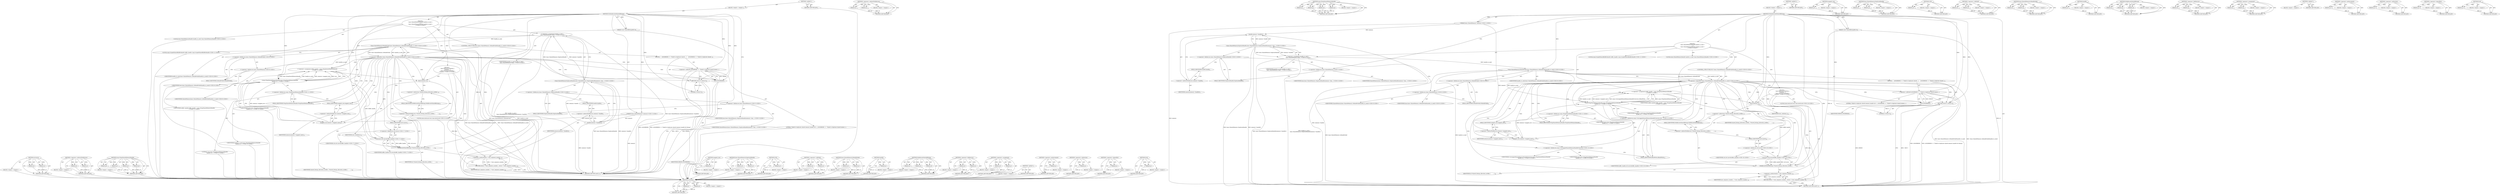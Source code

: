 digraph "lock" {
vulnerable_174 [label=<(METHOD,std.move)>];
vulnerable_175 [label=<(PARAM,p1)>];
vulnerable_176 [label=<(PARAM,p2)>];
vulnerable_177 [label=<(BLOCK,&lt;empty&gt;,&lt;empty&gt;)>];
vulnerable_178 [label=<(METHOD_RETURN,ANY)>];
vulnerable_126 [label=<(METHOD,&lt;operator&gt;.indirectFieldAccess)>];
vulnerable_127 [label=<(PARAM,p1)>];
vulnerable_128 [label=<(PARAM,p2)>];
vulnerable_129 [label=<(BLOCK,&lt;empty&gt;,&lt;empty&gt;)>];
vulnerable_130 [label=<(METHOD_RETURN,ANY)>];
vulnerable_149 [label=<(METHOD,mojo.WrapSharedMemoryHandle)>];
vulnerable_150 [label=<(PARAM,p1)>];
vulnerable_151 [label=<(PARAM,p2)>];
vulnerable_152 [label=<(PARAM,p3)>];
vulnerable_153 [label=<(PARAM,p4)>];
vulnerable_154 [label=<(BLOCK,&lt;empty&gt;,&lt;empty&gt;)>];
vulnerable_155 [label=<(METHOD_RETURN,ANY)>];
vulnerable_6 [label=<(METHOD,&lt;global&gt;)<SUB>1</SUB>>];
vulnerable_7 [label=<(BLOCK,&lt;empty&gt;,&lt;empty&gt;)<SUB>1</SUB>>];
vulnerable_8 [label=<(METHOD,NotifyAllocatedSharedBitmap)<SUB>1</SUB>>];
vulnerable_9 [label="<(PARAM,base::SharedMemory* memory)<SUB>2</SUB>>"];
vulnerable_10 [label=<(PARAM,const SharedBitmapId&amp; id)<SUB>3</SUB>>];
vulnerable_11 [label="<(BLOCK,{
  base::SharedMemoryHandle handle_to_send =
 ...,{
  base::SharedMemoryHandle handle_to_send =
 ...)<SUB>3</SUB>>"];
vulnerable_12 [label="<(LOCAL,base.SharedMemoryHandle handle_to_send: base.SharedMemoryHandle)<SUB>4</SUB>>"];
vulnerable_13 [label="<(&lt;operator&gt;.assignment,handle_to_send =
      base::SharedMemory::Dupl...)<SUB>4</SUB>>"];
vulnerable_14 [label="<(IDENTIFIER,handle_to_send,handle_to_send =
      base::SharedMemory::Dupl...)<SUB>4</SUB>>"];
vulnerable_15 [label="<(base.SharedMemory.DuplicateHandle,base::SharedMemory::DuplicateHandle(memory-&gt;han...)<SUB>5</SUB>>"];
vulnerable_16 [label="<(&lt;operator&gt;.fieldAccess,base::SharedMemory::DuplicateHandle)<SUB>5</SUB>>"];
vulnerable_17 [label="<(&lt;operator&gt;.fieldAccess,base::SharedMemory)<SUB>5</SUB>>"];
vulnerable_18 [label="<(IDENTIFIER,base,base::SharedMemory::DuplicateHandle(memory-&gt;han...)<SUB>5</SUB>>"];
vulnerable_19 [label="<(IDENTIFIER,SharedMemory,base::SharedMemory::DuplicateHandle(memory-&gt;han...)<SUB>5</SUB>>"];
vulnerable_20 [label=<(FIELD_IDENTIFIER,DuplicateHandle,DuplicateHandle)<SUB>5</SUB>>];
vulnerable_21 [label=<(handle,memory-&gt;handle())<SUB>5</SUB>>];
vulnerable_22 [label=<(&lt;operator&gt;.indirectFieldAccess,memory-&gt;handle)<SUB>5</SUB>>];
vulnerable_23 [label=<(IDENTIFIER,memory,memory-&gt;handle())<SUB>5</SUB>>];
vulnerable_24 [label=<(FIELD_IDENTIFIER,handle,handle)<SUB>5</SUB>>];
vulnerable_25 [label="<(CONTROL_STRUCTURE,IF,if (!base::SharedMemory::IsHandleValid(handle_to_send)))<SUB>6</SUB>>"];
vulnerable_26 [label="<(&lt;operator&gt;.logicalNot,!base::SharedMemory::IsHandleValid(handle_to_send))<SUB>6</SUB>>"];
vulnerable_27 [label="<(base.SharedMemory.IsHandleValid,base::SharedMemory::IsHandleValid(handle_to_send))<SUB>6</SUB>>"];
vulnerable_28 [label="<(&lt;operator&gt;.fieldAccess,base::SharedMemory::IsHandleValid)<SUB>6</SUB>>"];
vulnerable_29 [label="<(&lt;operator&gt;.fieldAccess,base::SharedMemory)<SUB>6</SUB>>"];
vulnerable_30 [label="<(IDENTIFIER,base,base::SharedMemory::IsHandleValid(handle_to_send))<SUB>6</SUB>>"];
vulnerable_31 [label="<(IDENTIFIER,SharedMemory,base::SharedMemory::IsHandleValid(handle_to_send))<SUB>6</SUB>>"];
vulnerable_32 [label=<(FIELD_IDENTIFIER,IsHandleValid,IsHandleValid)<SUB>6</SUB>>];
vulnerable_33 [label="<(IDENTIFIER,handle_to_send,base::SharedMemory::IsHandleValid(handle_to_send))<SUB>6</SUB>>"];
vulnerable_34 [label=<(BLOCK,{
    LOG(ERROR) &lt;&lt; &quot;Failed to duplicate shared...,{
    LOG(ERROR) &lt;&lt; &quot;Failed to duplicate shared...)<SUB>6</SUB>>];
vulnerable_35 [label=<(&lt;operator&gt;.shiftLeft,LOG(ERROR) &lt;&lt; &quot;Failed to duplicate shared memor...)<SUB>7</SUB>>];
vulnerable_36 [label=<(LOG,LOG(ERROR))<SUB>7</SUB>>];
vulnerable_37 [label=<(IDENTIFIER,ERROR,LOG(ERROR))<SUB>7</SUB>>];
vulnerable_38 [label=<(LITERAL,&quot;Failed to duplicate shared memory handle for b...,LOG(ERROR) &lt;&lt; &quot;Failed to duplicate shared memor...)<SUB>7</SUB>>];
vulnerable_39 [label=<(RETURN,return 0;,return 0;)<SUB>8</SUB>>];
vulnerable_40 [label=<(LITERAL,0,return 0;)<SUB>8</SUB>>];
vulnerable_41 [label="<(LOCAL,mojo.ScopedSharedBufferHandle buffer_handle: mojo.ScopedSharedBufferHandle)<SUB>11</SUB>>"];
vulnerable_42 [label="<(&lt;operator&gt;.assignment,buffer_handle = mojo::WrapSharedMemoryHandle(
 ...)<SUB>11</SUB>>"];
vulnerable_43 [label="<(IDENTIFIER,buffer_handle,buffer_handle = mojo::WrapSharedMemoryHandle(
 ...)<SUB>11</SUB>>"];
vulnerable_44 [label="<(mojo.WrapSharedMemoryHandle,mojo::WrapSharedMemoryHandle(
      handle_to_s...)<SUB>11</SUB>>"];
vulnerable_45 [label="<(&lt;operator&gt;.fieldAccess,mojo::WrapSharedMemoryHandle)<SUB>11</SUB>>"];
vulnerable_46 [label="<(IDENTIFIER,mojo,mojo::WrapSharedMemoryHandle(
      handle_to_s...)<SUB>11</SUB>>"];
vulnerable_47 [label=<(FIELD_IDENTIFIER,WrapSharedMemoryHandle,WrapSharedMemoryHandle)<SUB>11</SUB>>];
vulnerable_48 [label="<(IDENTIFIER,handle_to_send,mojo::WrapSharedMemoryHandle(
      handle_to_s...)<SUB>12</SUB>>"];
vulnerable_49 [label=<(mapped_size,memory-&gt;mapped_size())<SUB>12</SUB>>];
vulnerable_50 [label=<(&lt;operator&gt;.indirectFieldAccess,memory-&gt;mapped_size)<SUB>12</SUB>>];
vulnerable_51 [label=<(IDENTIFIER,memory,memory-&gt;mapped_size())<SUB>12</SUB>>];
vulnerable_52 [label=<(FIELD_IDENTIFIER,mapped_size,mapped_size)<SUB>12</SUB>>];
vulnerable_53 [label="<(LITERAL,true,mojo::WrapSharedMemoryHandle(
      handle_to_s...)<SUB>12</SUB>>"];
vulnerable_54 [label="<(BLOCK,{
     base::AutoLock lock(lock_);
    (*shared...,{
     base::AutoLock lock(lock_);
    (*shared...)<SUB>14</SUB>>"];
vulnerable_55 [label="<(LOCAL,base.AutoLock lock: base.AutoLock)<SUB>15</SUB>>"];
vulnerable_56 [label=<(lock,lock(lock_))<SUB>15</SUB>>];
vulnerable_57 [label=<(IDENTIFIER,lock_,lock(lock_))<SUB>15</SUB>>];
vulnerable_58 [label=<(DidAllocateSharedBitmap,(*shared_bitmap_allocation_notifier_)
        -...)<SUB>16</SUB>>];
vulnerable_59 [label=<(&lt;operator&gt;.indirectFieldAccess,(*shared_bitmap_allocation_notifier_)
        -...)<SUB>16</SUB>>];
vulnerable_60 [label=<(&lt;operator&gt;.indirection,*shared_bitmap_allocation_notifier_)<SUB>16</SUB>>];
vulnerable_61 [label=<(IDENTIFIER,shared_bitmap_allocation_notifier_,(*shared_bitmap_allocation_notifier_)
        -...)<SUB>16</SUB>>];
vulnerable_62 [label=<(FIELD_IDENTIFIER,DidAllocateSharedBitmap,DidAllocateSharedBitmap)<SUB>16</SUB>>];
vulnerable_63 [label="<(std.move,std::move(buffer_handle))<SUB>17</SUB>>"];
vulnerable_64 [label="<(&lt;operator&gt;.fieldAccess,std::move)<SUB>17</SUB>>"];
vulnerable_65 [label="<(IDENTIFIER,std,std::move(buffer_handle))<SUB>17</SUB>>"];
vulnerable_66 [label=<(FIELD_IDENTIFIER,move,move)<SUB>17</SUB>>];
vulnerable_67 [label="<(IDENTIFIER,buffer_handle,std::move(buffer_handle))<SUB>17</SUB>>"];
vulnerable_68 [label=<(IDENTIFIER,id,(*shared_bitmap_allocation_notifier_)
        -...)<SUB>17</SUB>>];
vulnerable_69 [label=<(RETURN,return ++last_sequence_number_;,return ++last_sequence_number_;)<SUB>18</SUB>>];
vulnerable_70 [label=<(&lt;operator&gt;.preIncrement,++last_sequence_number_)<SUB>18</SUB>>];
vulnerable_71 [label=<(IDENTIFIER,last_sequence_number_,++last_sequence_number_)<SUB>18</SUB>>];
vulnerable_72 [label=<(METHOD_RETURN,uint32_t)<SUB>1</SUB>>];
vulnerable_74 [label=<(METHOD_RETURN,ANY)<SUB>1</SUB>>];
vulnerable_156 [label=<(METHOD,mapped_size)>];
vulnerable_157 [label=<(PARAM,p1)>];
vulnerable_158 [label=<(BLOCK,&lt;empty&gt;,&lt;empty&gt;)>];
vulnerable_159 [label=<(METHOD_RETURN,ANY)>];
vulnerable_112 [label=<(METHOD,base.SharedMemory.DuplicateHandle)>];
vulnerable_113 [label=<(PARAM,p1)>];
vulnerable_114 [label=<(PARAM,p2)>];
vulnerable_115 [label=<(BLOCK,&lt;empty&gt;,&lt;empty&gt;)>];
vulnerable_116 [label=<(METHOD_RETURN,ANY)>];
vulnerable_145 [label=<(METHOD,LOG)>];
vulnerable_146 [label=<(PARAM,p1)>];
vulnerable_147 [label=<(BLOCK,&lt;empty&gt;,&lt;empty&gt;)>];
vulnerable_148 [label=<(METHOD_RETURN,ANY)>];
vulnerable_140 [label=<(METHOD,&lt;operator&gt;.shiftLeft)>];
vulnerable_141 [label=<(PARAM,p1)>];
vulnerable_142 [label=<(PARAM,p2)>];
vulnerable_143 [label=<(BLOCK,&lt;empty&gt;,&lt;empty&gt;)>];
vulnerable_144 [label=<(METHOD_RETURN,ANY)>];
vulnerable_135 [label=<(METHOD,base.SharedMemory.IsHandleValid)>];
vulnerable_136 [label=<(PARAM,p1)>];
vulnerable_137 [label=<(PARAM,p2)>];
vulnerable_138 [label=<(BLOCK,&lt;empty&gt;,&lt;empty&gt;)>];
vulnerable_139 [label=<(METHOD_RETURN,ANY)>];
vulnerable_122 [label=<(METHOD,handle)>];
vulnerable_123 [label=<(PARAM,p1)>];
vulnerable_124 [label=<(BLOCK,&lt;empty&gt;,&lt;empty&gt;)>];
vulnerable_125 [label=<(METHOD_RETURN,ANY)>];
vulnerable_164 [label=<(METHOD,DidAllocateSharedBitmap)>];
vulnerable_165 [label=<(PARAM,p1)>];
vulnerable_166 [label=<(PARAM,p2)>];
vulnerable_167 [label=<(PARAM,p3)>];
vulnerable_168 [label=<(BLOCK,&lt;empty&gt;,&lt;empty&gt;)>];
vulnerable_169 [label=<(METHOD_RETURN,ANY)>];
vulnerable_117 [label=<(METHOD,&lt;operator&gt;.fieldAccess)>];
vulnerable_118 [label=<(PARAM,p1)>];
vulnerable_119 [label=<(PARAM,p2)>];
vulnerable_120 [label=<(BLOCK,&lt;empty&gt;,&lt;empty&gt;)>];
vulnerable_121 [label=<(METHOD_RETURN,ANY)>];
vulnerable_107 [label=<(METHOD,&lt;operator&gt;.assignment)>];
vulnerable_108 [label=<(PARAM,p1)>];
vulnerable_109 [label=<(PARAM,p2)>];
vulnerable_110 [label=<(BLOCK,&lt;empty&gt;,&lt;empty&gt;)>];
vulnerable_111 [label=<(METHOD_RETURN,ANY)>];
vulnerable_101 [label=<(METHOD,&lt;global&gt;)<SUB>1</SUB>>];
vulnerable_102 [label=<(BLOCK,&lt;empty&gt;,&lt;empty&gt;)>];
vulnerable_103 [label=<(METHOD_RETURN,ANY)>];
vulnerable_179 [label=<(METHOD,&lt;operator&gt;.preIncrement)>];
vulnerable_180 [label=<(PARAM,p1)>];
vulnerable_181 [label=<(BLOCK,&lt;empty&gt;,&lt;empty&gt;)>];
vulnerable_182 [label=<(METHOD_RETURN,ANY)>];
vulnerable_170 [label=<(METHOD,&lt;operator&gt;.indirection)>];
vulnerable_171 [label=<(PARAM,p1)>];
vulnerable_172 [label=<(BLOCK,&lt;empty&gt;,&lt;empty&gt;)>];
vulnerable_173 [label=<(METHOD_RETURN,ANY)>];
vulnerable_131 [label=<(METHOD,&lt;operator&gt;.logicalNot)>];
vulnerable_132 [label=<(PARAM,p1)>];
vulnerable_133 [label=<(BLOCK,&lt;empty&gt;,&lt;empty&gt;)>];
vulnerable_134 [label=<(METHOD_RETURN,ANY)>];
vulnerable_160 [label=<(METHOD,lock)>];
vulnerable_161 [label=<(PARAM,p1)>];
vulnerable_162 [label=<(BLOCK,&lt;empty&gt;,&lt;empty&gt;)>];
vulnerable_163 [label=<(METHOD_RETURN,ANY)>];
fixed_180 [label=<(METHOD,std.move)>];
fixed_181 [label=<(PARAM,p1)>];
fixed_182 [label=<(PARAM,p2)>];
fixed_183 [label=<(BLOCK,&lt;empty&gt;,&lt;empty&gt;)>];
fixed_184 [label=<(METHOD_RETURN,ANY)>];
fixed_132 [label=<(METHOD,&lt;operator&gt;.indirectFieldAccess)>];
fixed_133 [label=<(PARAM,p1)>];
fixed_134 [label=<(PARAM,p2)>];
fixed_135 [label=<(BLOCK,&lt;empty&gt;,&lt;empty&gt;)>];
fixed_136 [label=<(METHOD_RETURN,ANY)>];
fixed_155 [label=<(METHOD,mojo.WrapSharedMemoryHandle)>];
fixed_156 [label=<(PARAM,p1)>];
fixed_157 [label=<(PARAM,p2)>];
fixed_158 [label=<(PARAM,p3)>];
fixed_159 [label=<(PARAM,p4)>];
fixed_160 [label=<(BLOCK,&lt;empty&gt;,&lt;empty&gt;)>];
fixed_161 [label=<(METHOD_RETURN,ANY)>];
fixed_6 [label=<(METHOD,&lt;global&gt;)<SUB>1</SUB>>];
fixed_7 [label=<(BLOCK,&lt;empty&gt;,&lt;empty&gt;)<SUB>1</SUB>>];
fixed_8 [label=<(METHOD,NotifyAllocatedSharedBitmap)<SUB>1</SUB>>];
fixed_9 [label="<(PARAM,base::SharedMemory* memory)<SUB>2</SUB>>"];
fixed_10 [label=<(PARAM,const SharedBitmapId&amp; id)<SUB>3</SUB>>];
fixed_11 [label="<(BLOCK,{
  base::SharedMemoryHandle handle_to_send =
 ...,{
  base::SharedMemoryHandle handle_to_send =
 ...)<SUB>3</SUB>>"];
fixed_12 [label="<(LOCAL,base.SharedMemoryHandle handle_to_send: base.SharedMemoryHandle)<SUB>4</SUB>>"];
fixed_13 [label="<(&lt;operator&gt;.assignment,handle_to_send =
      base::SharedMemory::Dupl...)<SUB>4</SUB>>"];
fixed_14 [label="<(IDENTIFIER,handle_to_send,handle_to_send =
      base::SharedMemory::Dupl...)<SUB>4</SUB>>"];
fixed_15 [label="<(base.SharedMemory.DuplicateHandle,base::SharedMemory::DuplicateHandle(memory-&gt;han...)<SUB>5</SUB>>"];
fixed_16 [label="<(&lt;operator&gt;.fieldAccess,base::SharedMemory::DuplicateHandle)<SUB>5</SUB>>"];
fixed_17 [label="<(&lt;operator&gt;.fieldAccess,base::SharedMemory)<SUB>5</SUB>>"];
fixed_18 [label="<(IDENTIFIER,base,base::SharedMemory::DuplicateHandle(memory-&gt;han...)<SUB>5</SUB>>"];
fixed_19 [label="<(IDENTIFIER,SharedMemory,base::SharedMemory::DuplicateHandle(memory-&gt;han...)<SUB>5</SUB>>"];
fixed_20 [label=<(FIELD_IDENTIFIER,DuplicateHandle,DuplicateHandle)<SUB>5</SUB>>];
fixed_21 [label=<(handle,memory-&gt;handle())<SUB>5</SUB>>];
fixed_22 [label=<(&lt;operator&gt;.indirectFieldAccess,memory-&gt;handle)<SUB>5</SUB>>];
fixed_23 [label=<(IDENTIFIER,memory,memory-&gt;handle())<SUB>5</SUB>>];
fixed_24 [label=<(FIELD_IDENTIFIER,handle,handle)<SUB>5</SUB>>];
fixed_25 [label="<(CONTROL_STRUCTURE,IF,if (!base::SharedMemory::IsHandleValid(handle_to_send)))<SUB>6</SUB>>"];
fixed_26 [label="<(&lt;operator&gt;.logicalNot,!base::SharedMemory::IsHandleValid(handle_to_send))<SUB>6</SUB>>"];
fixed_27 [label="<(base.SharedMemory.IsHandleValid,base::SharedMemory::IsHandleValid(handle_to_send))<SUB>6</SUB>>"];
fixed_28 [label="<(&lt;operator&gt;.fieldAccess,base::SharedMemory::IsHandleValid)<SUB>6</SUB>>"];
fixed_29 [label="<(&lt;operator&gt;.fieldAccess,base::SharedMemory)<SUB>6</SUB>>"];
fixed_30 [label="<(IDENTIFIER,base,base::SharedMemory::IsHandleValid(handle_to_send))<SUB>6</SUB>>"];
fixed_31 [label="<(IDENTIFIER,SharedMemory,base::SharedMemory::IsHandleValid(handle_to_send))<SUB>6</SUB>>"];
fixed_32 [label=<(FIELD_IDENTIFIER,IsHandleValid,IsHandleValid)<SUB>6</SUB>>];
fixed_33 [label="<(IDENTIFIER,handle_to_send,base::SharedMemory::IsHandleValid(handle_to_send))<SUB>6</SUB>>"];
fixed_34 [label=<(BLOCK,{
    LOG(ERROR) &lt;&lt; &quot;Failed to duplicate shared...,{
    LOG(ERROR) &lt;&lt; &quot;Failed to duplicate shared...)<SUB>6</SUB>>];
fixed_35 [label=<(&lt;operator&gt;.shiftLeft,LOG(ERROR) &lt;&lt; &quot;Failed to duplicate shared memor...)<SUB>7</SUB>>];
fixed_36 [label=<(LOG,LOG(ERROR))<SUB>7</SUB>>];
fixed_37 [label=<(IDENTIFIER,ERROR,LOG(ERROR))<SUB>7</SUB>>];
fixed_38 [label=<(LITERAL,&quot;Failed to duplicate shared memory handle for b...,LOG(ERROR) &lt;&lt; &quot;Failed to duplicate shared memor...)<SUB>7</SUB>>];
fixed_39 [label=<(RETURN,return 0;,return 0;)<SUB>8</SUB>>];
fixed_40 [label=<(LITERAL,0,return 0;)<SUB>8</SUB>>];
fixed_41 [label="<(LOCAL,mojo.ScopedSharedBufferHandle buffer_handle: mojo.ScopedSharedBufferHandle)<SUB>11</SUB>>"];
fixed_42 [label="<(&lt;operator&gt;.assignment,buffer_handle = mojo::WrapSharedMemoryHandle(
 ...)<SUB>11</SUB>>"];
fixed_43 [label="<(IDENTIFIER,buffer_handle,buffer_handle = mojo::WrapSharedMemoryHandle(
 ...)<SUB>11</SUB>>"];
fixed_44 [label="<(mojo.WrapSharedMemoryHandle,mojo::WrapSharedMemoryHandle(
      handle_to_s...)<SUB>11</SUB>>"];
fixed_45 [label="<(&lt;operator&gt;.fieldAccess,mojo::WrapSharedMemoryHandle)<SUB>11</SUB>>"];
fixed_46 [label="<(IDENTIFIER,mojo,mojo::WrapSharedMemoryHandle(
      handle_to_s...)<SUB>11</SUB>>"];
fixed_47 [label=<(FIELD_IDENTIFIER,WrapSharedMemoryHandle,WrapSharedMemoryHandle)<SUB>11</SUB>>];
fixed_48 [label="<(IDENTIFIER,handle_to_send,mojo::WrapSharedMemoryHandle(
      handle_to_s...)<SUB>12</SUB>>"];
fixed_49 [label=<(mapped_size,memory-&gt;mapped_size())<SUB>12</SUB>>];
fixed_50 [label=<(&lt;operator&gt;.indirectFieldAccess,memory-&gt;mapped_size)<SUB>12</SUB>>];
fixed_51 [label=<(IDENTIFIER,memory,memory-&gt;mapped_size())<SUB>12</SUB>>];
fixed_52 [label=<(FIELD_IDENTIFIER,mapped_size,mapped_size)<SUB>12</SUB>>];
fixed_53 [label="<(&lt;operator&gt;.fieldAccess,mojo::UnwrappedSharedMemoryHandleProtection::kR...)<SUB>13</SUB>>"];
fixed_54 [label="<(&lt;operator&gt;.fieldAccess,mojo::UnwrappedSharedMemoryHandleProtection)<SUB>13</SUB>>"];
fixed_55 [label="<(IDENTIFIER,mojo,mojo::WrapSharedMemoryHandle(
      handle_to_s...)<SUB>13</SUB>>"];
fixed_56 [label="<(IDENTIFIER,UnwrappedSharedMemoryHandleProtection,mojo::WrapSharedMemoryHandle(
      handle_to_s...)<SUB>13</SUB>>"];
fixed_57 [label=<(FIELD_IDENTIFIER,kReadWrite,kReadWrite)<SUB>13</SUB>>];
fixed_58 [label="<(BLOCK,{
     base::AutoLock lock(lock_);
    (*shared...,{
     base::AutoLock lock(lock_);
    (*shared...)<SUB>15</SUB>>"];
fixed_59 [label="<(LOCAL,base.AutoLock lock: base.AutoLock)<SUB>16</SUB>>"];
fixed_60 [label=<(lock,lock(lock_))<SUB>16</SUB>>];
fixed_61 [label=<(IDENTIFIER,lock_,lock(lock_))<SUB>16</SUB>>];
fixed_62 [label=<(DidAllocateSharedBitmap,(*shared_bitmap_allocation_notifier_)
        -...)<SUB>17</SUB>>];
fixed_63 [label=<(&lt;operator&gt;.indirectFieldAccess,(*shared_bitmap_allocation_notifier_)
        -...)<SUB>17</SUB>>];
fixed_64 [label=<(&lt;operator&gt;.indirection,*shared_bitmap_allocation_notifier_)<SUB>17</SUB>>];
fixed_65 [label=<(IDENTIFIER,shared_bitmap_allocation_notifier_,(*shared_bitmap_allocation_notifier_)
        -...)<SUB>17</SUB>>];
fixed_66 [label=<(FIELD_IDENTIFIER,DidAllocateSharedBitmap,DidAllocateSharedBitmap)<SUB>17</SUB>>];
fixed_67 [label="<(std.move,std::move(buffer_handle))<SUB>18</SUB>>"];
fixed_68 [label="<(&lt;operator&gt;.fieldAccess,std::move)<SUB>18</SUB>>"];
fixed_69 [label="<(IDENTIFIER,std,std::move(buffer_handle))<SUB>18</SUB>>"];
fixed_70 [label=<(FIELD_IDENTIFIER,move,move)<SUB>18</SUB>>];
fixed_71 [label="<(IDENTIFIER,buffer_handle,std::move(buffer_handle))<SUB>18</SUB>>"];
fixed_72 [label=<(IDENTIFIER,id,(*shared_bitmap_allocation_notifier_)
        -...)<SUB>18</SUB>>];
fixed_73 [label=<(RETURN,return ++last_sequence_number_;,return ++last_sequence_number_;)<SUB>19</SUB>>];
fixed_74 [label=<(&lt;operator&gt;.preIncrement,++last_sequence_number_)<SUB>19</SUB>>];
fixed_75 [label=<(IDENTIFIER,last_sequence_number_,++last_sequence_number_)<SUB>19</SUB>>];
fixed_76 [label=<(METHOD_RETURN,uint32_t)<SUB>1</SUB>>];
fixed_78 [label=<(METHOD_RETURN,ANY)<SUB>1</SUB>>];
fixed_162 [label=<(METHOD,mapped_size)>];
fixed_163 [label=<(PARAM,p1)>];
fixed_164 [label=<(BLOCK,&lt;empty&gt;,&lt;empty&gt;)>];
fixed_165 [label=<(METHOD_RETURN,ANY)>];
fixed_118 [label=<(METHOD,base.SharedMemory.DuplicateHandle)>];
fixed_119 [label=<(PARAM,p1)>];
fixed_120 [label=<(PARAM,p2)>];
fixed_121 [label=<(BLOCK,&lt;empty&gt;,&lt;empty&gt;)>];
fixed_122 [label=<(METHOD_RETURN,ANY)>];
fixed_151 [label=<(METHOD,LOG)>];
fixed_152 [label=<(PARAM,p1)>];
fixed_153 [label=<(BLOCK,&lt;empty&gt;,&lt;empty&gt;)>];
fixed_154 [label=<(METHOD_RETURN,ANY)>];
fixed_146 [label=<(METHOD,&lt;operator&gt;.shiftLeft)>];
fixed_147 [label=<(PARAM,p1)>];
fixed_148 [label=<(PARAM,p2)>];
fixed_149 [label=<(BLOCK,&lt;empty&gt;,&lt;empty&gt;)>];
fixed_150 [label=<(METHOD_RETURN,ANY)>];
fixed_141 [label=<(METHOD,base.SharedMemory.IsHandleValid)>];
fixed_142 [label=<(PARAM,p1)>];
fixed_143 [label=<(PARAM,p2)>];
fixed_144 [label=<(BLOCK,&lt;empty&gt;,&lt;empty&gt;)>];
fixed_145 [label=<(METHOD_RETURN,ANY)>];
fixed_128 [label=<(METHOD,handle)>];
fixed_129 [label=<(PARAM,p1)>];
fixed_130 [label=<(BLOCK,&lt;empty&gt;,&lt;empty&gt;)>];
fixed_131 [label=<(METHOD_RETURN,ANY)>];
fixed_170 [label=<(METHOD,DidAllocateSharedBitmap)>];
fixed_171 [label=<(PARAM,p1)>];
fixed_172 [label=<(PARAM,p2)>];
fixed_173 [label=<(PARAM,p3)>];
fixed_174 [label=<(BLOCK,&lt;empty&gt;,&lt;empty&gt;)>];
fixed_175 [label=<(METHOD_RETURN,ANY)>];
fixed_123 [label=<(METHOD,&lt;operator&gt;.fieldAccess)>];
fixed_124 [label=<(PARAM,p1)>];
fixed_125 [label=<(PARAM,p2)>];
fixed_126 [label=<(BLOCK,&lt;empty&gt;,&lt;empty&gt;)>];
fixed_127 [label=<(METHOD_RETURN,ANY)>];
fixed_113 [label=<(METHOD,&lt;operator&gt;.assignment)>];
fixed_114 [label=<(PARAM,p1)>];
fixed_115 [label=<(PARAM,p2)>];
fixed_116 [label=<(BLOCK,&lt;empty&gt;,&lt;empty&gt;)>];
fixed_117 [label=<(METHOD_RETURN,ANY)>];
fixed_107 [label=<(METHOD,&lt;global&gt;)<SUB>1</SUB>>];
fixed_108 [label=<(BLOCK,&lt;empty&gt;,&lt;empty&gt;)>];
fixed_109 [label=<(METHOD_RETURN,ANY)>];
fixed_185 [label=<(METHOD,&lt;operator&gt;.preIncrement)>];
fixed_186 [label=<(PARAM,p1)>];
fixed_187 [label=<(BLOCK,&lt;empty&gt;,&lt;empty&gt;)>];
fixed_188 [label=<(METHOD_RETURN,ANY)>];
fixed_176 [label=<(METHOD,&lt;operator&gt;.indirection)>];
fixed_177 [label=<(PARAM,p1)>];
fixed_178 [label=<(BLOCK,&lt;empty&gt;,&lt;empty&gt;)>];
fixed_179 [label=<(METHOD_RETURN,ANY)>];
fixed_137 [label=<(METHOD,&lt;operator&gt;.logicalNot)>];
fixed_138 [label=<(PARAM,p1)>];
fixed_139 [label=<(BLOCK,&lt;empty&gt;,&lt;empty&gt;)>];
fixed_140 [label=<(METHOD_RETURN,ANY)>];
fixed_166 [label=<(METHOD,lock)>];
fixed_167 [label=<(PARAM,p1)>];
fixed_168 [label=<(BLOCK,&lt;empty&gt;,&lt;empty&gt;)>];
fixed_169 [label=<(METHOD_RETURN,ANY)>];
vulnerable_174 -> vulnerable_175  [key=0, label="AST: "];
vulnerable_174 -> vulnerable_175  [key=1, label="DDG: "];
vulnerable_174 -> vulnerable_177  [key=0, label="AST: "];
vulnerable_174 -> vulnerable_176  [key=0, label="AST: "];
vulnerable_174 -> vulnerable_176  [key=1, label="DDG: "];
vulnerable_174 -> vulnerable_178  [key=0, label="AST: "];
vulnerable_174 -> vulnerable_178  [key=1, label="CFG: "];
vulnerable_175 -> vulnerable_178  [key=0, label="DDG: p1"];
vulnerable_176 -> vulnerable_178  [key=0, label="DDG: p2"];
vulnerable_177 -> fixed_180  [key=0];
vulnerable_178 -> fixed_180  [key=0];
vulnerable_126 -> vulnerable_127  [key=0, label="AST: "];
vulnerable_126 -> vulnerable_127  [key=1, label="DDG: "];
vulnerable_126 -> vulnerable_129  [key=0, label="AST: "];
vulnerable_126 -> vulnerable_128  [key=0, label="AST: "];
vulnerable_126 -> vulnerable_128  [key=1, label="DDG: "];
vulnerable_126 -> vulnerable_130  [key=0, label="AST: "];
vulnerable_126 -> vulnerable_130  [key=1, label="CFG: "];
vulnerable_127 -> vulnerable_130  [key=0, label="DDG: p1"];
vulnerable_128 -> vulnerable_130  [key=0, label="DDG: p2"];
vulnerable_129 -> fixed_180  [key=0];
vulnerable_130 -> fixed_180  [key=0];
vulnerable_149 -> vulnerable_150  [key=0, label="AST: "];
vulnerable_149 -> vulnerable_150  [key=1, label="DDG: "];
vulnerable_149 -> vulnerable_154  [key=0, label="AST: "];
vulnerable_149 -> vulnerable_151  [key=0, label="AST: "];
vulnerable_149 -> vulnerable_151  [key=1, label="DDG: "];
vulnerable_149 -> vulnerable_155  [key=0, label="AST: "];
vulnerable_149 -> vulnerable_155  [key=1, label="CFG: "];
vulnerable_149 -> vulnerable_152  [key=0, label="AST: "];
vulnerable_149 -> vulnerable_152  [key=1, label="DDG: "];
vulnerable_149 -> vulnerable_153  [key=0, label="AST: "];
vulnerable_149 -> vulnerable_153  [key=1, label="DDG: "];
vulnerable_150 -> vulnerable_155  [key=0, label="DDG: p1"];
vulnerable_151 -> vulnerable_155  [key=0, label="DDG: p2"];
vulnerable_152 -> vulnerable_155  [key=0, label="DDG: p3"];
vulnerable_153 -> vulnerable_155  [key=0, label="DDG: p4"];
vulnerable_154 -> fixed_180  [key=0];
vulnerable_155 -> fixed_180  [key=0];
vulnerable_6 -> vulnerable_7  [key=0, label="AST: "];
vulnerable_6 -> vulnerable_74  [key=0, label="AST: "];
vulnerable_6 -> vulnerable_74  [key=1, label="CFG: "];
vulnerable_7 -> vulnerable_8  [key=0, label="AST: "];
vulnerable_8 -> vulnerable_9  [key=0, label="AST: "];
vulnerable_8 -> vulnerable_9  [key=1, label="DDG: "];
vulnerable_8 -> vulnerable_10  [key=0, label="AST: "];
vulnerable_8 -> vulnerable_10  [key=1, label="DDG: "];
vulnerable_8 -> vulnerable_11  [key=0, label="AST: "];
vulnerable_8 -> vulnerable_72  [key=0, label="AST: "];
vulnerable_8 -> vulnerable_17  [key=0, label="CFG: "];
vulnerable_8 -> vulnerable_39  [key=0, label="DDG: "];
vulnerable_8 -> vulnerable_44  [key=0, label="DDG: "];
vulnerable_8 -> vulnerable_56  [key=0, label="DDG: "];
vulnerable_8 -> vulnerable_58  [key=0, label="DDG: "];
vulnerable_8 -> vulnerable_27  [key=0, label="DDG: "];
vulnerable_8 -> vulnerable_35  [key=0, label="DDG: "];
vulnerable_8 -> vulnerable_40  [key=0, label="DDG: "];
vulnerable_8 -> vulnerable_63  [key=0, label="DDG: "];
vulnerable_8 -> vulnerable_70  [key=0, label="DDG: "];
vulnerable_8 -> vulnerable_36  [key=0, label="DDG: "];
vulnerable_9 -> vulnerable_72  [key=0, label="DDG: memory"];
vulnerable_9 -> vulnerable_21  [key=0, label="DDG: memory"];
vulnerable_9 -> vulnerable_49  [key=0, label="DDG: memory"];
vulnerable_10 -> vulnerable_72  [key=0, label="DDG: id"];
vulnerable_10 -> vulnerable_58  [key=0, label="DDG: id"];
vulnerable_11 -> vulnerable_12  [key=0, label="AST: "];
vulnerable_11 -> vulnerable_13  [key=0, label="AST: "];
vulnerable_11 -> vulnerable_25  [key=0, label="AST: "];
vulnerable_11 -> vulnerable_41  [key=0, label="AST: "];
vulnerable_11 -> vulnerable_42  [key=0, label="AST: "];
vulnerable_11 -> vulnerable_54  [key=0, label="AST: "];
vulnerable_12 -> fixed_180  [key=0];
vulnerable_13 -> vulnerable_14  [key=0, label="AST: "];
vulnerable_13 -> vulnerable_15  [key=0, label="AST: "];
vulnerable_13 -> vulnerable_29  [key=0, label="CFG: "];
vulnerable_13 -> vulnerable_72  [key=0, label="DDG: base::SharedMemory::DuplicateHandle(memory-&gt;handle())"];
vulnerable_13 -> vulnerable_72  [key=1, label="DDG: handle_to_send =
      base::SharedMemory::DuplicateHandle(memory-&gt;handle())"];
vulnerable_13 -> vulnerable_27  [key=0, label="DDG: handle_to_send"];
vulnerable_14 -> fixed_180  [key=0];
vulnerable_15 -> vulnerable_16  [key=0, label="AST: "];
vulnerable_15 -> vulnerable_21  [key=0, label="AST: "];
vulnerable_15 -> vulnerable_13  [key=0, label="CFG: "];
vulnerable_15 -> vulnerable_13  [key=1, label="DDG: base::SharedMemory::DuplicateHandle"];
vulnerable_15 -> vulnerable_13  [key=2, label="DDG: memory-&gt;handle()"];
vulnerable_15 -> vulnerable_72  [key=0, label="DDG: base::SharedMemory::DuplicateHandle"];
vulnerable_15 -> vulnerable_72  [key=1, label="DDG: memory-&gt;handle()"];
vulnerable_16 -> vulnerable_17  [key=0, label="AST: "];
vulnerable_16 -> vulnerable_20  [key=0, label="AST: "];
vulnerable_16 -> vulnerable_24  [key=0, label="CFG: "];
vulnerable_17 -> vulnerable_18  [key=0, label="AST: "];
vulnerable_17 -> vulnerable_19  [key=0, label="AST: "];
vulnerable_17 -> vulnerable_20  [key=0, label="CFG: "];
vulnerable_18 -> fixed_180  [key=0];
vulnerable_19 -> fixed_180  [key=0];
vulnerable_20 -> vulnerable_16  [key=0, label="CFG: "];
vulnerable_21 -> vulnerable_22  [key=0, label="AST: "];
vulnerable_21 -> vulnerable_15  [key=0, label="CFG: "];
vulnerable_21 -> vulnerable_15  [key=1, label="DDG: memory-&gt;handle"];
vulnerable_21 -> vulnerable_72  [key=0, label="DDG: memory-&gt;handle"];
vulnerable_22 -> vulnerable_23  [key=0, label="AST: "];
vulnerable_22 -> vulnerable_24  [key=0, label="AST: "];
vulnerable_22 -> vulnerable_21  [key=0, label="CFG: "];
vulnerable_23 -> fixed_180  [key=0];
vulnerable_24 -> vulnerable_22  [key=0, label="CFG: "];
vulnerable_25 -> vulnerable_26  [key=0, label="AST: "];
vulnerable_25 -> vulnerable_34  [key=0, label="AST: "];
vulnerable_26 -> vulnerable_27  [key=0, label="AST: "];
vulnerable_26 -> vulnerable_36  [key=0, label="CFG: "];
vulnerable_26 -> vulnerable_36  [key=1, label="CDG: "];
vulnerable_26 -> vulnerable_47  [key=0, label="CFG: "];
vulnerable_26 -> vulnerable_47  [key=1, label="CDG: "];
vulnerable_26 -> vulnerable_72  [key=0, label="DDG: base::SharedMemory::IsHandleValid(handle_to_send)"];
vulnerable_26 -> vulnerable_72  [key=1, label="DDG: !base::SharedMemory::IsHandleValid(handle_to_send)"];
vulnerable_26 -> vulnerable_58  [key=0, label="CDG: "];
vulnerable_26 -> vulnerable_49  [key=0, label="CDG: "];
vulnerable_26 -> vulnerable_60  [key=0, label="CDG: "];
vulnerable_26 -> vulnerable_64  [key=0, label="CDG: "];
vulnerable_26 -> vulnerable_42  [key=0, label="CDG: "];
vulnerable_26 -> vulnerable_66  [key=0, label="CDG: "];
vulnerable_26 -> vulnerable_52  [key=0, label="CDG: "];
vulnerable_26 -> vulnerable_56  [key=0, label="CDG: "];
vulnerable_26 -> vulnerable_69  [key=0, label="CDG: "];
vulnerable_26 -> vulnerable_70  [key=0, label="CDG: "];
vulnerable_26 -> vulnerable_45  [key=0, label="CDG: "];
vulnerable_26 -> vulnerable_63  [key=0, label="CDG: "];
vulnerable_26 -> vulnerable_50  [key=0, label="CDG: "];
vulnerable_26 -> vulnerable_59  [key=0, label="CDG: "];
vulnerable_26 -> vulnerable_44  [key=0, label="CDG: "];
vulnerable_26 -> vulnerable_35  [key=0, label="CDG: "];
vulnerable_26 -> vulnerable_62  [key=0, label="CDG: "];
vulnerable_26 -> vulnerable_39  [key=0, label="CDG: "];
vulnerable_27 -> vulnerable_28  [key=0, label="AST: "];
vulnerable_27 -> vulnerable_33  [key=0, label="AST: "];
vulnerable_27 -> vulnerable_26  [key=0, label="CFG: "];
vulnerable_27 -> vulnerable_26  [key=1, label="DDG: base::SharedMemory::IsHandleValid"];
vulnerable_27 -> vulnerable_26  [key=2, label="DDG: handle_to_send"];
vulnerable_27 -> vulnerable_72  [key=0, label="DDG: base::SharedMemory::IsHandleValid"];
vulnerable_27 -> vulnerable_72  [key=1, label="DDG: handle_to_send"];
vulnerable_27 -> vulnerable_44  [key=0, label="DDG: handle_to_send"];
vulnerable_28 -> vulnerable_29  [key=0, label="AST: "];
vulnerable_28 -> vulnerable_32  [key=0, label="AST: "];
vulnerable_28 -> vulnerable_27  [key=0, label="CFG: "];
vulnerable_29 -> vulnerable_30  [key=0, label="AST: "];
vulnerable_29 -> vulnerable_31  [key=0, label="AST: "];
vulnerable_29 -> vulnerable_32  [key=0, label="CFG: "];
vulnerable_30 -> fixed_180  [key=0];
vulnerable_31 -> fixed_180  [key=0];
vulnerable_32 -> vulnerable_28  [key=0, label="CFG: "];
vulnerable_33 -> fixed_180  [key=0];
vulnerable_34 -> vulnerable_35  [key=0, label="AST: "];
vulnerable_34 -> vulnerable_39  [key=0, label="AST: "];
vulnerable_35 -> vulnerable_36  [key=0, label="AST: "];
vulnerable_35 -> vulnerable_38  [key=0, label="AST: "];
vulnerable_35 -> vulnerable_39  [key=0, label="CFG: "];
vulnerable_35 -> vulnerable_72  [key=0, label="DDG: LOG(ERROR)"];
vulnerable_35 -> vulnerable_72  [key=1, label="DDG: LOG(ERROR) &lt;&lt; &quot;Failed to duplicate shared memory handle for bitmap.&quot;"];
vulnerable_36 -> vulnerable_37  [key=0, label="AST: "];
vulnerable_36 -> vulnerable_35  [key=0, label="CFG: "];
vulnerable_36 -> vulnerable_35  [key=1, label="DDG: ERROR"];
vulnerable_36 -> vulnerable_72  [key=0, label="DDG: ERROR"];
vulnerable_37 -> fixed_180  [key=0];
vulnerable_38 -> fixed_180  [key=0];
vulnerable_39 -> vulnerable_40  [key=0, label="AST: "];
vulnerable_39 -> vulnerable_72  [key=0, label="CFG: "];
vulnerable_39 -> vulnerable_72  [key=1, label="DDG: &lt;RET&gt;"];
vulnerable_40 -> vulnerable_39  [key=0, label="DDG: 0"];
vulnerable_41 -> fixed_180  [key=0];
vulnerable_42 -> vulnerable_43  [key=0, label="AST: "];
vulnerable_42 -> vulnerable_44  [key=0, label="AST: "];
vulnerable_42 -> vulnerable_56  [key=0, label="CFG: "];
vulnerable_42 -> vulnerable_63  [key=0, label="DDG: buffer_handle"];
vulnerable_43 -> fixed_180  [key=0];
vulnerable_44 -> vulnerable_45  [key=0, label="AST: "];
vulnerable_44 -> vulnerable_48  [key=0, label="AST: "];
vulnerable_44 -> vulnerable_49  [key=0, label="AST: "];
vulnerable_44 -> vulnerable_53  [key=0, label="AST: "];
vulnerable_44 -> vulnerable_42  [key=0, label="CFG: "];
vulnerable_44 -> vulnerable_42  [key=1, label="DDG: mojo::WrapSharedMemoryHandle"];
vulnerable_44 -> vulnerable_42  [key=2, label="DDG: handle_to_send"];
vulnerable_44 -> vulnerable_42  [key=3, label="DDG: memory-&gt;mapped_size()"];
vulnerable_44 -> vulnerable_42  [key=4, label="DDG: true"];
vulnerable_45 -> vulnerable_46  [key=0, label="AST: "];
vulnerable_45 -> vulnerable_47  [key=0, label="AST: "];
vulnerable_45 -> vulnerable_52  [key=0, label="CFG: "];
vulnerable_46 -> fixed_180  [key=0];
vulnerable_47 -> vulnerable_45  [key=0, label="CFG: "];
vulnerable_48 -> fixed_180  [key=0];
vulnerable_49 -> vulnerable_50  [key=0, label="AST: "];
vulnerable_49 -> vulnerable_44  [key=0, label="CFG: "];
vulnerable_49 -> vulnerable_44  [key=1, label="DDG: memory-&gt;mapped_size"];
vulnerable_50 -> vulnerable_51  [key=0, label="AST: "];
vulnerable_50 -> vulnerable_52  [key=0, label="AST: "];
vulnerable_50 -> vulnerable_49  [key=0, label="CFG: "];
vulnerable_51 -> fixed_180  [key=0];
vulnerable_52 -> vulnerable_50  [key=0, label="CFG: "];
vulnerable_53 -> fixed_180  [key=0];
vulnerable_54 -> vulnerable_55  [key=0, label="AST: "];
vulnerable_54 -> vulnerable_56  [key=0, label="AST: "];
vulnerable_54 -> vulnerable_58  [key=0, label="AST: "];
vulnerable_54 -> vulnerable_69  [key=0, label="AST: "];
vulnerable_55 -> fixed_180  [key=0];
vulnerable_56 -> vulnerable_57  [key=0, label="AST: "];
vulnerable_56 -> vulnerable_60  [key=0, label="CFG: "];
vulnerable_56 -> vulnerable_72  [key=0, label="DDG: lock_"];
vulnerable_57 -> fixed_180  [key=0];
vulnerable_58 -> vulnerable_59  [key=0, label="AST: "];
vulnerable_58 -> vulnerable_63  [key=0, label="AST: "];
vulnerable_58 -> vulnerable_68  [key=0, label="AST: "];
vulnerable_58 -> vulnerable_70  [key=0, label="CFG: "];
vulnerable_59 -> vulnerable_60  [key=0, label="AST: "];
vulnerable_59 -> vulnerable_62  [key=0, label="AST: "];
vulnerable_59 -> vulnerable_66  [key=0, label="CFG: "];
vulnerable_60 -> vulnerable_61  [key=0, label="AST: "];
vulnerable_60 -> vulnerable_62  [key=0, label="CFG: "];
vulnerable_61 -> fixed_180  [key=0];
vulnerable_62 -> vulnerable_59  [key=0, label="CFG: "];
vulnerable_63 -> vulnerable_64  [key=0, label="AST: "];
vulnerable_63 -> vulnerable_67  [key=0, label="AST: "];
vulnerable_63 -> vulnerable_58  [key=0, label="CFG: "];
vulnerable_63 -> vulnerable_58  [key=1, label="DDG: std::move"];
vulnerable_63 -> vulnerable_58  [key=2, label="DDG: buffer_handle"];
vulnerable_64 -> vulnerable_65  [key=0, label="AST: "];
vulnerable_64 -> vulnerable_66  [key=0, label="AST: "];
vulnerable_64 -> vulnerable_63  [key=0, label="CFG: "];
vulnerable_65 -> fixed_180  [key=0];
vulnerable_66 -> vulnerable_64  [key=0, label="CFG: "];
vulnerable_67 -> fixed_180  [key=0];
vulnerable_68 -> fixed_180  [key=0];
vulnerable_69 -> vulnerable_70  [key=0, label="AST: "];
vulnerable_69 -> vulnerable_72  [key=0, label="CFG: "];
vulnerable_69 -> vulnerable_72  [key=1, label="DDG: &lt;RET&gt;"];
vulnerable_70 -> vulnerable_71  [key=0, label="AST: "];
vulnerable_70 -> vulnerable_69  [key=0, label="CFG: "];
vulnerable_70 -> vulnerable_69  [key=1, label="DDG: ++last_sequence_number_"];
vulnerable_71 -> fixed_180  [key=0];
vulnerable_72 -> fixed_180  [key=0];
vulnerable_74 -> fixed_180  [key=0];
vulnerable_156 -> vulnerable_157  [key=0, label="AST: "];
vulnerable_156 -> vulnerable_157  [key=1, label="DDG: "];
vulnerable_156 -> vulnerable_158  [key=0, label="AST: "];
vulnerable_156 -> vulnerable_159  [key=0, label="AST: "];
vulnerable_156 -> vulnerable_159  [key=1, label="CFG: "];
vulnerable_157 -> vulnerable_159  [key=0, label="DDG: p1"];
vulnerable_158 -> fixed_180  [key=0];
vulnerable_159 -> fixed_180  [key=0];
vulnerable_112 -> vulnerable_113  [key=0, label="AST: "];
vulnerable_112 -> vulnerable_113  [key=1, label="DDG: "];
vulnerable_112 -> vulnerable_115  [key=0, label="AST: "];
vulnerable_112 -> vulnerable_114  [key=0, label="AST: "];
vulnerable_112 -> vulnerable_114  [key=1, label="DDG: "];
vulnerable_112 -> vulnerable_116  [key=0, label="AST: "];
vulnerable_112 -> vulnerable_116  [key=1, label="CFG: "];
vulnerable_113 -> vulnerable_116  [key=0, label="DDG: p1"];
vulnerable_114 -> vulnerable_116  [key=0, label="DDG: p2"];
vulnerable_115 -> fixed_180  [key=0];
vulnerable_116 -> fixed_180  [key=0];
vulnerable_145 -> vulnerable_146  [key=0, label="AST: "];
vulnerable_145 -> vulnerable_146  [key=1, label="DDG: "];
vulnerable_145 -> vulnerable_147  [key=0, label="AST: "];
vulnerable_145 -> vulnerable_148  [key=0, label="AST: "];
vulnerable_145 -> vulnerable_148  [key=1, label="CFG: "];
vulnerable_146 -> vulnerable_148  [key=0, label="DDG: p1"];
vulnerable_147 -> fixed_180  [key=0];
vulnerable_148 -> fixed_180  [key=0];
vulnerable_140 -> vulnerable_141  [key=0, label="AST: "];
vulnerable_140 -> vulnerable_141  [key=1, label="DDG: "];
vulnerable_140 -> vulnerable_143  [key=0, label="AST: "];
vulnerable_140 -> vulnerable_142  [key=0, label="AST: "];
vulnerable_140 -> vulnerable_142  [key=1, label="DDG: "];
vulnerable_140 -> vulnerable_144  [key=0, label="AST: "];
vulnerable_140 -> vulnerable_144  [key=1, label="CFG: "];
vulnerable_141 -> vulnerable_144  [key=0, label="DDG: p1"];
vulnerable_142 -> vulnerable_144  [key=0, label="DDG: p2"];
vulnerable_143 -> fixed_180  [key=0];
vulnerable_144 -> fixed_180  [key=0];
vulnerable_135 -> vulnerable_136  [key=0, label="AST: "];
vulnerable_135 -> vulnerable_136  [key=1, label="DDG: "];
vulnerable_135 -> vulnerable_138  [key=0, label="AST: "];
vulnerable_135 -> vulnerable_137  [key=0, label="AST: "];
vulnerable_135 -> vulnerable_137  [key=1, label="DDG: "];
vulnerable_135 -> vulnerable_139  [key=0, label="AST: "];
vulnerable_135 -> vulnerable_139  [key=1, label="CFG: "];
vulnerable_136 -> vulnerable_139  [key=0, label="DDG: p1"];
vulnerable_137 -> vulnerable_139  [key=0, label="DDG: p2"];
vulnerable_138 -> fixed_180  [key=0];
vulnerable_139 -> fixed_180  [key=0];
vulnerable_122 -> vulnerable_123  [key=0, label="AST: "];
vulnerable_122 -> vulnerable_123  [key=1, label="DDG: "];
vulnerable_122 -> vulnerable_124  [key=0, label="AST: "];
vulnerable_122 -> vulnerable_125  [key=0, label="AST: "];
vulnerable_122 -> vulnerable_125  [key=1, label="CFG: "];
vulnerable_123 -> vulnerable_125  [key=0, label="DDG: p1"];
vulnerable_124 -> fixed_180  [key=0];
vulnerable_125 -> fixed_180  [key=0];
vulnerable_164 -> vulnerable_165  [key=0, label="AST: "];
vulnerable_164 -> vulnerable_165  [key=1, label="DDG: "];
vulnerable_164 -> vulnerable_168  [key=0, label="AST: "];
vulnerable_164 -> vulnerable_166  [key=0, label="AST: "];
vulnerable_164 -> vulnerable_166  [key=1, label="DDG: "];
vulnerable_164 -> vulnerable_169  [key=0, label="AST: "];
vulnerable_164 -> vulnerable_169  [key=1, label="CFG: "];
vulnerable_164 -> vulnerable_167  [key=0, label="AST: "];
vulnerable_164 -> vulnerable_167  [key=1, label="DDG: "];
vulnerable_165 -> vulnerable_169  [key=0, label="DDG: p1"];
vulnerable_166 -> vulnerable_169  [key=0, label="DDG: p2"];
vulnerable_167 -> vulnerable_169  [key=0, label="DDG: p3"];
vulnerable_168 -> fixed_180  [key=0];
vulnerable_169 -> fixed_180  [key=0];
vulnerable_117 -> vulnerable_118  [key=0, label="AST: "];
vulnerable_117 -> vulnerable_118  [key=1, label="DDG: "];
vulnerable_117 -> vulnerable_120  [key=0, label="AST: "];
vulnerable_117 -> vulnerable_119  [key=0, label="AST: "];
vulnerable_117 -> vulnerable_119  [key=1, label="DDG: "];
vulnerable_117 -> vulnerable_121  [key=0, label="AST: "];
vulnerable_117 -> vulnerable_121  [key=1, label="CFG: "];
vulnerable_118 -> vulnerable_121  [key=0, label="DDG: p1"];
vulnerable_119 -> vulnerable_121  [key=0, label="DDG: p2"];
vulnerable_120 -> fixed_180  [key=0];
vulnerable_121 -> fixed_180  [key=0];
vulnerable_107 -> vulnerable_108  [key=0, label="AST: "];
vulnerable_107 -> vulnerable_108  [key=1, label="DDG: "];
vulnerable_107 -> vulnerable_110  [key=0, label="AST: "];
vulnerable_107 -> vulnerable_109  [key=0, label="AST: "];
vulnerable_107 -> vulnerable_109  [key=1, label="DDG: "];
vulnerable_107 -> vulnerable_111  [key=0, label="AST: "];
vulnerable_107 -> vulnerable_111  [key=1, label="CFG: "];
vulnerable_108 -> vulnerable_111  [key=0, label="DDG: p1"];
vulnerable_109 -> vulnerable_111  [key=0, label="DDG: p2"];
vulnerable_110 -> fixed_180  [key=0];
vulnerable_111 -> fixed_180  [key=0];
vulnerable_101 -> vulnerable_102  [key=0, label="AST: "];
vulnerable_101 -> vulnerable_103  [key=0, label="AST: "];
vulnerable_101 -> vulnerable_103  [key=1, label="CFG: "];
vulnerable_102 -> fixed_180  [key=0];
vulnerable_103 -> fixed_180  [key=0];
vulnerable_179 -> vulnerable_180  [key=0, label="AST: "];
vulnerable_179 -> vulnerable_180  [key=1, label="DDG: "];
vulnerable_179 -> vulnerable_181  [key=0, label="AST: "];
vulnerable_179 -> vulnerable_182  [key=0, label="AST: "];
vulnerable_179 -> vulnerable_182  [key=1, label="CFG: "];
vulnerable_180 -> vulnerable_182  [key=0, label="DDG: p1"];
vulnerable_181 -> fixed_180  [key=0];
vulnerable_182 -> fixed_180  [key=0];
vulnerable_170 -> vulnerable_171  [key=0, label="AST: "];
vulnerable_170 -> vulnerable_171  [key=1, label="DDG: "];
vulnerable_170 -> vulnerable_172  [key=0, label="AST: "];
vulnerable_170 -> vulnerable_173  [key=0, label="AST: "];
vulnerable_170 -> vulnerable_173  [key=1, label="CFG: "];
vulnerable_171 -> vulnerable_173  [key=0, label="DDG: p1"];
vulnerable_172 -> fixed_180  [key=0];
vulnerable_173 -> fixed_180  [key=0];
vulnerable_131 -> vulnerable_132  [key=0, label="AST: "];
vulnerable_131 -> vulnerable_132  [key=1, label="DDG: "];
vulnerable_131 -> vulnerable_133  [key=0, label="AST: "];
vulnerable_131 -> vulnerable_134  [key=0, label="AST: "];
vulnerable_131 -> vulnerable_134  [key=1, label="CFG: "];
vulnerable_132 -> vulnerable_134  [key=0, label="DDG: p1"];
vulnerable_133 -> fixed_180  [key=0];
vulnerable_134 -> fixed_180  [key=0];
vulnerable_160 -> vulnerable_161  [key=0, label="AST: "];
vulnerable_160 -> vulnerable_161  [key=1, label="DDG: "];
vulnerable_160 -> vulnerable_162  [key=0, label="AST: "];
vulnerable_160 -> vulnerable_163  [key=0, label="AST: "];
vulnerable_160 -> vulnerable_163  [key=1, label="CFG: "];
vulnerable_161 -> vulnerable_163  [key=0, label="DDG: p1"];
vulnerable_162 -> fixed_180  [key=0];
vulnerable_163 -> fixed_180  [key=0];
fixed_180 -> fixed_181  [key=0, label="AST: "];
fixed_180 -> fixed_181  [key=1, label="DDG: "];
fixed_180 -> fixed_183  [key=0, label="AST: "];
fixed_180 -> fixed_182  [key=0, label="AST: "];
fixed_180 -> fixed_182  [key=1, label="DDG: "];
fixed_180 -> fixed_184  [key=0, label="AST: "];
fixed_180 -> fixed_184  [key=1, label="CFG: "];
fixed_181 -> fixed_184  [key=0, label="DDG: p1"];
fixed_182 -> fixed_184  [key=0, label="DDG: p2"];
fixed_132 -> fixed_133  [key=0, label="AST: "];
fixed_132 -> fixed_133  [key=1, label="DDG: "];
fixed_132 -> fixed_135  [key=0, label="AST: "];
fixed_132 -> fixed_134  [key=0, label="AST: "];
fixed_132 -> fixed_134  [key=1, label="DDG: "];
fixed_132 -> fixed_136  [key=0, label="AST: "];
fixed_132 -> fixed_136  [key=1, label="CFG: "];
fixed_133 -> fixed_136  [key=0, label="DDG: p1"];
fixed_134 -> fixed_136  [key=0, label="DDG: p2"];
fixed_155 -> fixed_156  [key=0, label="AST: "];
fixed_155 -> fixed_156  [key=1, label="DDG: "];
fixed_155 -> fixed_160  [key=0, label="AST: "];
fixed_155 -> fixed_157  [key=0, label="AST: "];
fixed_155 -> fixed_157  [key=1, label="DDG: "];
fixed_155 -> fixed_161  [key=0, label="AST: "];
fixed_155 -> fixed_161  [key=1, label="CFG: "];
fixed_155 -> fixed_158  [key=0, label="AST: "];
fixed_155 -> fixed_158  [key=1, label="DDG: "];
fixed_155 -> fixed_159  [key=0, label="AST: "];
fixed_155 -> fixed_159  [key=1, label="DDG: "];
fixed_156 -> fixed_161  [key=0, label="DDG: p1"];
fixed_157 -> fixed_161  [key=0, label="DDG: p2"];
fixed_158 -> fixed_161  [key=0, label="DDG: p3"];
fixed_159 -> fixed_161  [key=0, label="DDG: p4"];
fixed_6 -> fixed_7  [key=0, label="AST: "];
fixed_6 -> fixed_78  [key=0, label="AST: "];
fixed_6 -> fixed_78  [key=1, label="CFG: "];
fixed_7 -> fixed_8  [key=0, label="AST: "];
fixed_8 -> fixed_9  [key=0, label="AST: "];
fixed_8 -> fixed_9  [key=1, label="DDG: "];
fixed_8 -> fixed_10  [key=0, label="AST: "];
fixed_8 -> fixed_10  [key=1, label="DDG: "];
fixed_8 -> fixed_11  [key=0, label="AST: "];
fixed_8 -> fixed_76  [key=0, label="AST: "];
fixed_8 -> fixed_17  [key=0, label="CFG: "];
fixed_8 -> fixed_39  [key=0, label="DDG: "];
fixed_8 -> fixed_44  [key=0, label="DDG: "];
fixed_8 -> fixed_60  [key=0, label="DDG: "];
fixed_8 -> fixed_62  [key=0, label="DDG: "];
fixed_8 -> fixed_27  [key=0, label="DDG: "];
fixed_8 -> fixed_35  [key=0, label="DDG: "];
fixed_8 -> fixed_40  [key=0, label="DDG: "];
fixed_8 -> fixed_67  [key=0, label="DDG: "];
fixed_8 -> fixed_74  [key=0, label="DDG: "];
fixed_8 -> fixed_36  [key=0, label="DDG: "];
fixed_9 -> fixed_76  [key=0, label="DDG: memory"];
fixed_9 -> fixed_21  [key=0, label="DDG: memory"];
fixed_9 -> fixed_49  [key=0, label="DDG: memory"];
fixed_10 -> fixed_76  [key=0, label="DDG: id"];
fixed_10 -> fixed_62  [key=0, label="DDG: id"];
fixed_11 -> fixed_12  [key=0, label="AST: "];
fixed_11 -> fixed_13  [key=0, label="AST: "];
fixed_11 -> fixed_25  [key=0, label="AST: "];
fixed_11 -> fixed_41  [key=0, label="AST: "];
fixed_11 -> fixed_42  [key=0, label="AST: "];
fixed_11 -> fixed_58  [key=0, label="AST: "];
fixed_13 -> fixed_14  [key=0, label="AST: "];
fixed_13 -> fixed_15  [key=0, label="AST: "];
fixed_13 -> fixed_29  [key=0, label="CFG: "];
fixed_13 -> fixed_76  [key=0, label="DDG: base::SharedMemory::DuplicateHandle(memory-&gt;handle())"];
fixed_13 -> fixed_76  [key=1, label="DDG: handle_to_send =
      base::SharedMemory::DuplicateHandle(memory-&gt;handle())"];
fixed_13 -> fixed_27  [key=0, label="DDG: handle_to_send"];
fixed_15 -> fixed_16  [key=0, label="AST: "];
fixed_15 -> fixed_21  [key=0, label="AST: "];
fixed_15 -> fixed_13  [key=0, label="CFG: "];
fixed_15 -> fixed_13  [key=1, label="DDG: base::SharedMemory::DuplicateHandle"];
fixed_15 -> fixed_13  [key=2, label="DDG: memory-&gt;handle()"];
fixed_15 -> fixed_76  [key=0, label="DDG: base::SharedMemory::DuplicateHandle"];
fixed_15 -> fixed_76  [key=1, label="DDG: memory-&gt;handle()"];
fixed_16 -> fixed_17  [key=0, label="AST: "];
fixed_16 -> fixed_20  [key=0, label="AST: "];
fixed_16 -> fixed_24  [key=0, label="CFG: "];
fixed_17 -> fixed_18  [key=0, label="AST: "];
fixed_17 -> fixed_19  [key=0, label="AST: "];
fixed_17 -> fixed_20  [key=0, label="CFG: "];
fixed_20 -> fixed_16  [key=0, label="CFG: "];
fixed_21 -> fixed_22  [key=0, label="AST: "];
fixed_21 -> fixed_15  [key=0, label="CFG: "];
fixed_21 -> fixed_15  [key=1, label="DDG: memory-&gt;handle"];
fixed_21 -> fixed_76  [key=0, label="DDG: memory-&gt;handle"];
fixed_22 -> fixed_23  [key=0, label="AST: "];
fixed_22 -> fixed_24  [key=0, label="AST: "];
fixed_22 -> fixed_21  [key=0, label="CFG: "];
fixed_24 -> fixed_22  [key=0, label="CFG: "];
fixed_25 -> fixed_26  [key=0, label="AST: "];
fixed_25 -> fixed_34  [key=0, label="AST: "];
fixed_26 -> fixed_27  [key=0, label="AST: "];
fixed_26 -> fixed_36  [key=0, label="CFG: "];
fixed_26 -> fixed_36  [key=1, label="CDG: "];
fixed_26 -> fixed_47  [key=0, label="CFG: "];
fixed_26 -> fixed_47  [key=1, label="CDG: "];
fixed_26 -> fixed_76  [key=0, label="DDG: base::SharedMemory::IsHandleValid(handle_to_send)"];
fixed_26 -> fixed_76  [key=1, label="DDG: !base::SharedMemory::IsHandleValid(handle_to_send)"];
fixed_26 -> fixed_68  [key=0, label="CDG: "];
fixed_26 -> fixed_49  [key=0, label="CDG: "];
fixed_26 -> fixed_60  [key=0, label="CDG: "];
fixed_26 -> fixed_73  [key=0, label="CDG: "];
fixed_26 -> fixed_64  [key=0, label="CDG: "];
fixed_26 -> fixed_42  [key=0, label="CDG: "];
fixed_26 -> fixed_57  [key=0, label="CDG: "];
fixed_26 -> fixed_66  [key=0, label="CDG: "];
fixed_26 -> fixed_52  [key=0, label="CDG: "];
fixed_26 -> fixed_53  [key=0, label="CDG: "];
fixed_26 -> fixed_67  [key=0, label="CDG: "];
fixed_26 -> fixed_70  [key=0, label="CDG: "];
fixed_26 -> fixed_74  [key=0, label="CDG: "];
fixed_26 -> fixed_45  [key=0, label="CDG: "];
fixed_26 -> fixed_63  [key=0, label="CDG: "];
fixed_26 -> fixed_50  [key=0, label="CDG: "];
fixed_26 -> fixed_44  [key=0, label="CDG: "];
fixed_26 -> fixed_35  [key=0, label="CDG: "];
fixed_26 -> fixed_54  [key=0, label="CDG: "];
fixed_26 -> fixed_62  [key=0, label="CDG: "];
fixed_26 -> fixed_39  [key=0, label="CDG: "];
fixed_27 -> fixed_28  [key=0, label="AST: "];
fixed_27 -> fixed_33  [key=0, label="AST: "];
fixed_27 -> fixed_26  [key=0, label="CFG: "];
fixed_27 -> fixed_26  [key=1, label="DDG: base::SharedMemory::IsHandleValid"];
fixed_27 -> fixed_26  [key=2, label="DDG: handle_to_send"];
fixed_27 -> fixed_76  [key=0, label="DDG: base::SharedMemory::IsHandleValid"];
fixed_27 -> fixed_76  [key=1, label="DDG: handle_to_send"];
fixed_27 -> fixed_44  [key=0, label="DDG: handle_to_send"];
fixed_28 -> fixed_29  [key=0, label="AST: "];
fixed_28 -> fixed_32  [key=0, label="AST: "];
fixed_28 -> fixed_27  [key=0, label="CFG: "];
fixed_29 -> fixed_30  [key=0, label="AST: "];
fixed_29 -> fixed_31  [key=0, label="AST: "];
fixed_29 -> fixed_32  [key=0, label="CFG: "];
fixed_32 -> fixed_28  [key=0, label="CFG: "];
fixed_34 -> fixed_35  [key=0, label="AST: "];
fixed_34 -> fixed_39  [key=0, label="AST: "];
fixed_35 -> fixed_36  [key=0, label="AST: "];
fixed_35 -> fixed_38  [key=0, label="AST: "];
fixed_35 -> fixed_39  [key=0, label="CFG: "];
fixed_35 -> fixed_76  [key=0, label="DDG: LOG(ERROR)"];
fixed_35 -> fixed_76  [key=1, label="DDG: LOG(ERROR) &lt;&lt; &quot;Failed to duplicate shared memory handle for bitmap.&quot;"];
fixed_36 -> fixed_37  [key=0, label="AST: "];
fixed_36 -> fixed_35  [key=0, label="CFG: "];
fixed_36 -> fixed_35  [key=1, label="DDG: ERROR"];
fixed_36 -> fixed_76  [key=0, label="DDG: ERROR"];
fixed_39 -> fixed_40  [key=0, label="AST: "];
fixed_39 -> fixed_76  [key=0, label="CFG: "];
fixed_39 -> fixed_76  [key=1, label="DDG: &lt;RET&gt;"];
fixed_40 -> fixed_39  [key=0, label="DDG: 0"];
fixed_42 -> fixed_43  [key=0, label="AST: "];
fixed_42 -> fixed_44  [key=0, label="AST: "];
fixed_42 -> fixed_60  [key=0, label="CFG: "];
fixed_42 -> fixed_67  [key=0, label="DDG: buffer_handle"];
fixed_44 -> fixed_45  [key=0, label="AST: "];
fixed_44 -> fixed_48  [key=0, label="AST: "];
fixed_44 -> fixed_49  [key=0, label="AST: "];
fixed_44 -> fixed_53  [key=0, label="AST: "];
fixed_44 -> fixed_42  [key=0, label="CFG: "];
fixed_44 -> fixed_42  [key=1, label="DDG: mojo::WrapSharedMemoryHandle"];
fixed_44 -> fixed_42  [key=2, label="DDG: handle_to_send"];
fixed_44 -> fixed_42  [key=3, label="DDG: memory-&gt;mapped_size()"];
fixed_44 -> fixed_42  [key=4, label="DDG: mojo::UnwrappedSharedMemoryHandleProtection::kReadWrite"];
fixed_45 -> fixed_46  [key=0, label="AST: "];
fixed_45 -> fixed_47  [key=0, label="AST: "];
fixed_45 -> fixed_52  [key=0, label="CFG: "];
fixed_47 -> fixed_45  [key=0, label="CFG: "];
fixed_49 -> fixed_50  [key=0, label="AST: "];
fixed_49 -> fixed_54  [key=0, label="CFG: "];
fixed_49 -> fixed_44  [key=0, label="DDG: memory-&gt;mapped_size"];
fixed_50 -> fixed_51  [key=0, label="AST: "];
fixed_50 -> fixed_52  [key=0, label="AST: "];
fixed_50 -> fixed_49  [key=0, label="CFG: "];
fixed_52 -> fixed_50  [key=0, label="CFG: "];
fixed_53 -> fixed_54  [key=0, label="AST: "];
fixed_53 -> fixed_57  [key=0, label="AST: "];
fixed_53 -> fixed_44  [key=0, label="CFG: "];
fixed_54 -> fixed_55  [key=0, label="AST: "];
fixed_54 -> fixed_56  [key=0, label="AST: "];
fixed_54 -> fixed_57  [key=0, label="CFG: "];
fixed_57 -> fixed_53  [key=0, label="CFG: "];
fixed_58 -> fixed_59  [key=0, label="AST: "];
fixed_58 -> fixed_60  [key=0, label="AST: "];
fixed_58 -> fixed_62  [key=0, label="AST: "];
fixed_58 -> fixed_73  [key=0, label="AST: "];
fixed_60 -> fixed_61  [key=0, label="AST: "];
fixed_60 -> fixed_64  [key=0, label="CFG: "];
fixed_60 -> fixed_76  [key=0, label="DDG: lock_"];
fixed_62 -> fixed_63  [key=0, label="AST: "];
fixed_62 -> fixed_67  [key=0, label="AST: "];
fixed_62 -> fixed_72  [key=0, label="AST: "];
fixed_62 -> fixed_74  [key=0, label="CFG: "];
fixed_63 -> fixed_64  [key=0, label="AST: "];
fixed_63 -> fixed_66  [key=0, label="AST: "];
fixed_63 -> fixed_70  [key=0, label="CFG: "];
fixed_64 -> fixed_65  [key=0, label="AST: "];
fixed_64 -> fixed_66  [key=0, label="CFG: "];
fixed_66 -> fixed_63  [key=0, label="CFG: "];
fixed_67 -> fixed_68  [key=0, label="AST: "];
fixed_67 -> fixed_71  [key=0, label="AST: "];
fixed_67 -> fixed_62  [key=0, label="CFG: "];
fixed_67 -> fixed_62  [key=1, label="DDG: std::move"];
fixed_67 -> fixed_62  [key=2, label="DDG: buffer_handle"];
fixed_68 -> fixed_69  [key=0, label="AST: "];
fixed_68 -> fixed_70  [key=0, label="AST: "];
fixed_68 -> fixed_67  [key=0, label="CFG: "];
fixed_70 -> fixed_68  [key=0, label="CFG: "];
fixed_73 -> fixed_74  [key=0, label="AST: "];
fixed_73 -> fixed_76  [key=0, label="CFG: "];
fixed_73 -> fixed_76  [key=1, label="DDG: &lt;RET&gt;"];
fixed_74 -> fixed_75  [key=0, label="AST: "];
fixed_74 -> fixed_73  [key=0, label="CFG: "];
fixed_74 -> fixed_73  [key=1, label="DDG: ++last_sequence_number_"];
fixed_162 -> fixed_163  [key=0, label="AST: "];
fixed_162 -> fixed_163  [key=1, label="DDG: "];
fixed_162 -> fixed_164  [key=0, label="AST: "];
fixed_162 -> fixed_165  [key=0, label="AST: "];
fixed_162 -> fixed_165  [key=1, label="CFG: "];
fixed_163 -> fixed_165  [key=0, label="DDG: p1"];
fixed_118 -> fixed_119  [key=0, label="AST: "];
fixed_118 -> fixed_119  [key=1, label="DDG: "];
fixed_118 -> fixed_121  [key=0, label="AST: "];
fixed_118 -> fixed_120  [key=0, label="AST: "];
fixed_118 -> fixed_120  [key=1, label="DDG: "];
fixed_118 -> fixed_122  [key=0, label="AST: "];
fixed_118 -> fixed_122  [key=1, label="CFG: "];
fixed_119 -> fixed_122  [key=0, label="DDG: p1"];
fixed_120 -> fixed_122  [key=0, label="DDG: p2"];
fixed_151 -> fixed_152  [key=0, label="AST: "];
fixed_151 -> fixed_152  [key=1, label="DDG: "];
fixed_151 -> fixed_153  [key=0, label="AST: "];
fixed_151 -> fixed_154  [key=0, label="AST: "];
fixed_151 -> fixed_154  [key=1, label="CFG: "];
fixed_152 -> fixed_154  [key=0, label="DDG: p1"];
fixed_146 -> fixed_147  [key=0, label="AST: "];
fixed_146 -> fixed_147  [key=1, label="DDG: "];
fixed_146 -> fixed_149  [key=0, label="AST: "];
fixed_146 -> fixed_148  [key=0, label="AST: "];
fixed_146 -> fixed_148  [key=1, label="DDG: "];
fixed_146 -> fixed_150  [key=0, label="AST: "];
fixed_146 -> fixed_150  [key=1, label="CFG: "];
fixed_147 -> fixed_150  [key=0, label="DDG: p1"];
fixed_148 -> fixed_150  [key=0, label="DDG: p2"];
fixed_141 -> fixed_142  [key=0, label="AST: "];
fixed_141 -> fixed_142  [key=1, label="DDG: "];
fixed_141 -> fixed_144  [key=0, label="AST: "];
fixed_141 -> fixed_143  [key=0, label="AST: "];
fixed_141 -> fixed_143  [key=1, label="DDG: "];
fixed_141 -> fixed_145  [key=0, label="AST: "];
fixed_141 -> fixed_145  [key=1, label="CFG: "];
fixed_142 -> fixed_145  [key=0, label="DDG: p1"];
fixed_143 -> fixed_145  [key=0, label="DDG: p2"];
fixed_128 -> fixed_129  [key=0, label="AST: "];
fixed_128 -> fixed_129  [key=1, label="DDG: "];
fixed_128 -> fixed_130  [key=0, label="AST: "];
fixed_128 -> fixed_131  [key=0, label="AST: "];
fixed_128 -> fixed_131  [key=1, label="CFG: "];
fixed_129 -> fixed_131  [key=0, label="DDG: p1"];
fixed_170 -> fixed_171  [key=0, label="AST: "];
fixed_170 -> fixed_171  [key=1, label="DDG: "];
fixed_170 -> fixed_174  [key=0, label="AST: "];
fixed_170 -> fixed_172  [key=0, label="AST: "];
fixed_170 -> fixed_172  [key=1, label="DDG: "];
fixed_170 -> fixed_175  [key=0, label="AST: "];
fixed_170 -> fixed_175  [key=1, label="CFG: "];
fixed_170 -> fixed_173  [key=0, label="AST: "];
fixed_170 -> fixed_173  [key=1, label="DDG: "];
fixed_171 -> fixed_175  [key=0, label="DDG: p1"];
fixed_172 -> fixed_175  [key=0, label="DDG: p2"];
fixed_173 -> fixed_175  [key=0, label="DDG: p3"];
fixed_123 -> fixed_124  [key=0, label="AST: "];
fixed_123 -> fixed_124  [key=1, label="DDG: "];
fixed_123 -> fixed_126  [key=0, label="AST: "];
fixed_123 -> fixed_125  [key=0, label="AST: "];
fixed_123 -> fixed_125  [key=1, label="DDG: "];
fixed_123 -> fixed_127  [key=0, label="AST: "];
fixed_123 -> fixed_127  [key=1, label="CFG: "];
fixed_124 -> fixed_127  [key=0, label="DDG: p1"];
fixed_125 -> fixed_127  [key=0, label="DDG: p2"];
fixed_113 -> fixed_114  [key=0, label="AST: "];
fixed_113 -> fixed_114  [key=1, label="DDG: "];
fixed_113 -> fixed_116  [key=0, label="AST: "];
fixed_113 -> fixed_115  [key=0, label="AST: "];
fixed_113 -> fixed_115  [key=1, label="DDG: "];
fixed_113 -> fixed_117  [key=0, label="AST: "];
fixed_113 -> fixed_117  [key=1, label="CFG: "];
fixed_114 -> fixed_117  [key=0, label="DDG: p1"];
fixed_115 -> fixed_117  [key=0, label="DDG: p2"];
fixed_107 -> fixed_108  [key=0, label="AST: "];
fixed_107 -> fixed_109  [key=0, label="AST: "];
fixed_107 -> fixed_109  [key=1, label="CFG: "];
fixed_185 -> fixed_186  [key=0, label="AST: "];
fixed_185 -> fixed_186  [key=1, label="DDG: "];
fixed_185 -> fixed_187  [key=0, label="AST: "];
fixed_185 -> fixed_188  [key=0, label="AST: "];
fixed_185 -> fixed_188  [key=1, label="CFG: "];
fixed_186 -> fixed_188  [key=0, label="DDG: p1"];
fixed_176 -> fixed_177  [key=0, label="AST: "];
fixed_176 -> fixed_177  [key=1, label="DDG: "];
fixed_176 -> fixed_178  [key=0, label="AST: "];
fixed_176 -> fixed_179  [key=0, label="AST: "];
fixed_176 -> fixed_179  [key=1, label="CFG: "];
fixed_177 -> fixed_179  [key=0, label="DDG: p1"];
fixed_137 -> fixed_138  [key=0, label="AST: "];
fixed_137 -> fixed_138  [key=1, label="DDG: "];
fixed_137 -> fixed_139  [key=0, label="AST: "];
fixed_137 -> fixed_140  [key=0, label="AST: "];
fixed_137 -> fixed_140  [key=1, label="CFG: "];
fixed_138 -> fixed_140  [key=0, label="DDG: p1"];
fixed_166 -> fixed_167  [key=0, label="AST: "];
fixed_166 -> fixed_167  [key=1, label="DDG: "];
fixed_166 -> fixed_168  [key=0, label="AST: "];
fixed_166 -> fixed_169  [key=0, label="AST: "];
fixed_166 -> fixed_169  [key=1, label="CFG: "];
fixed_167 -> fixed_169  [key=0, label="DDG: p1"];
}
